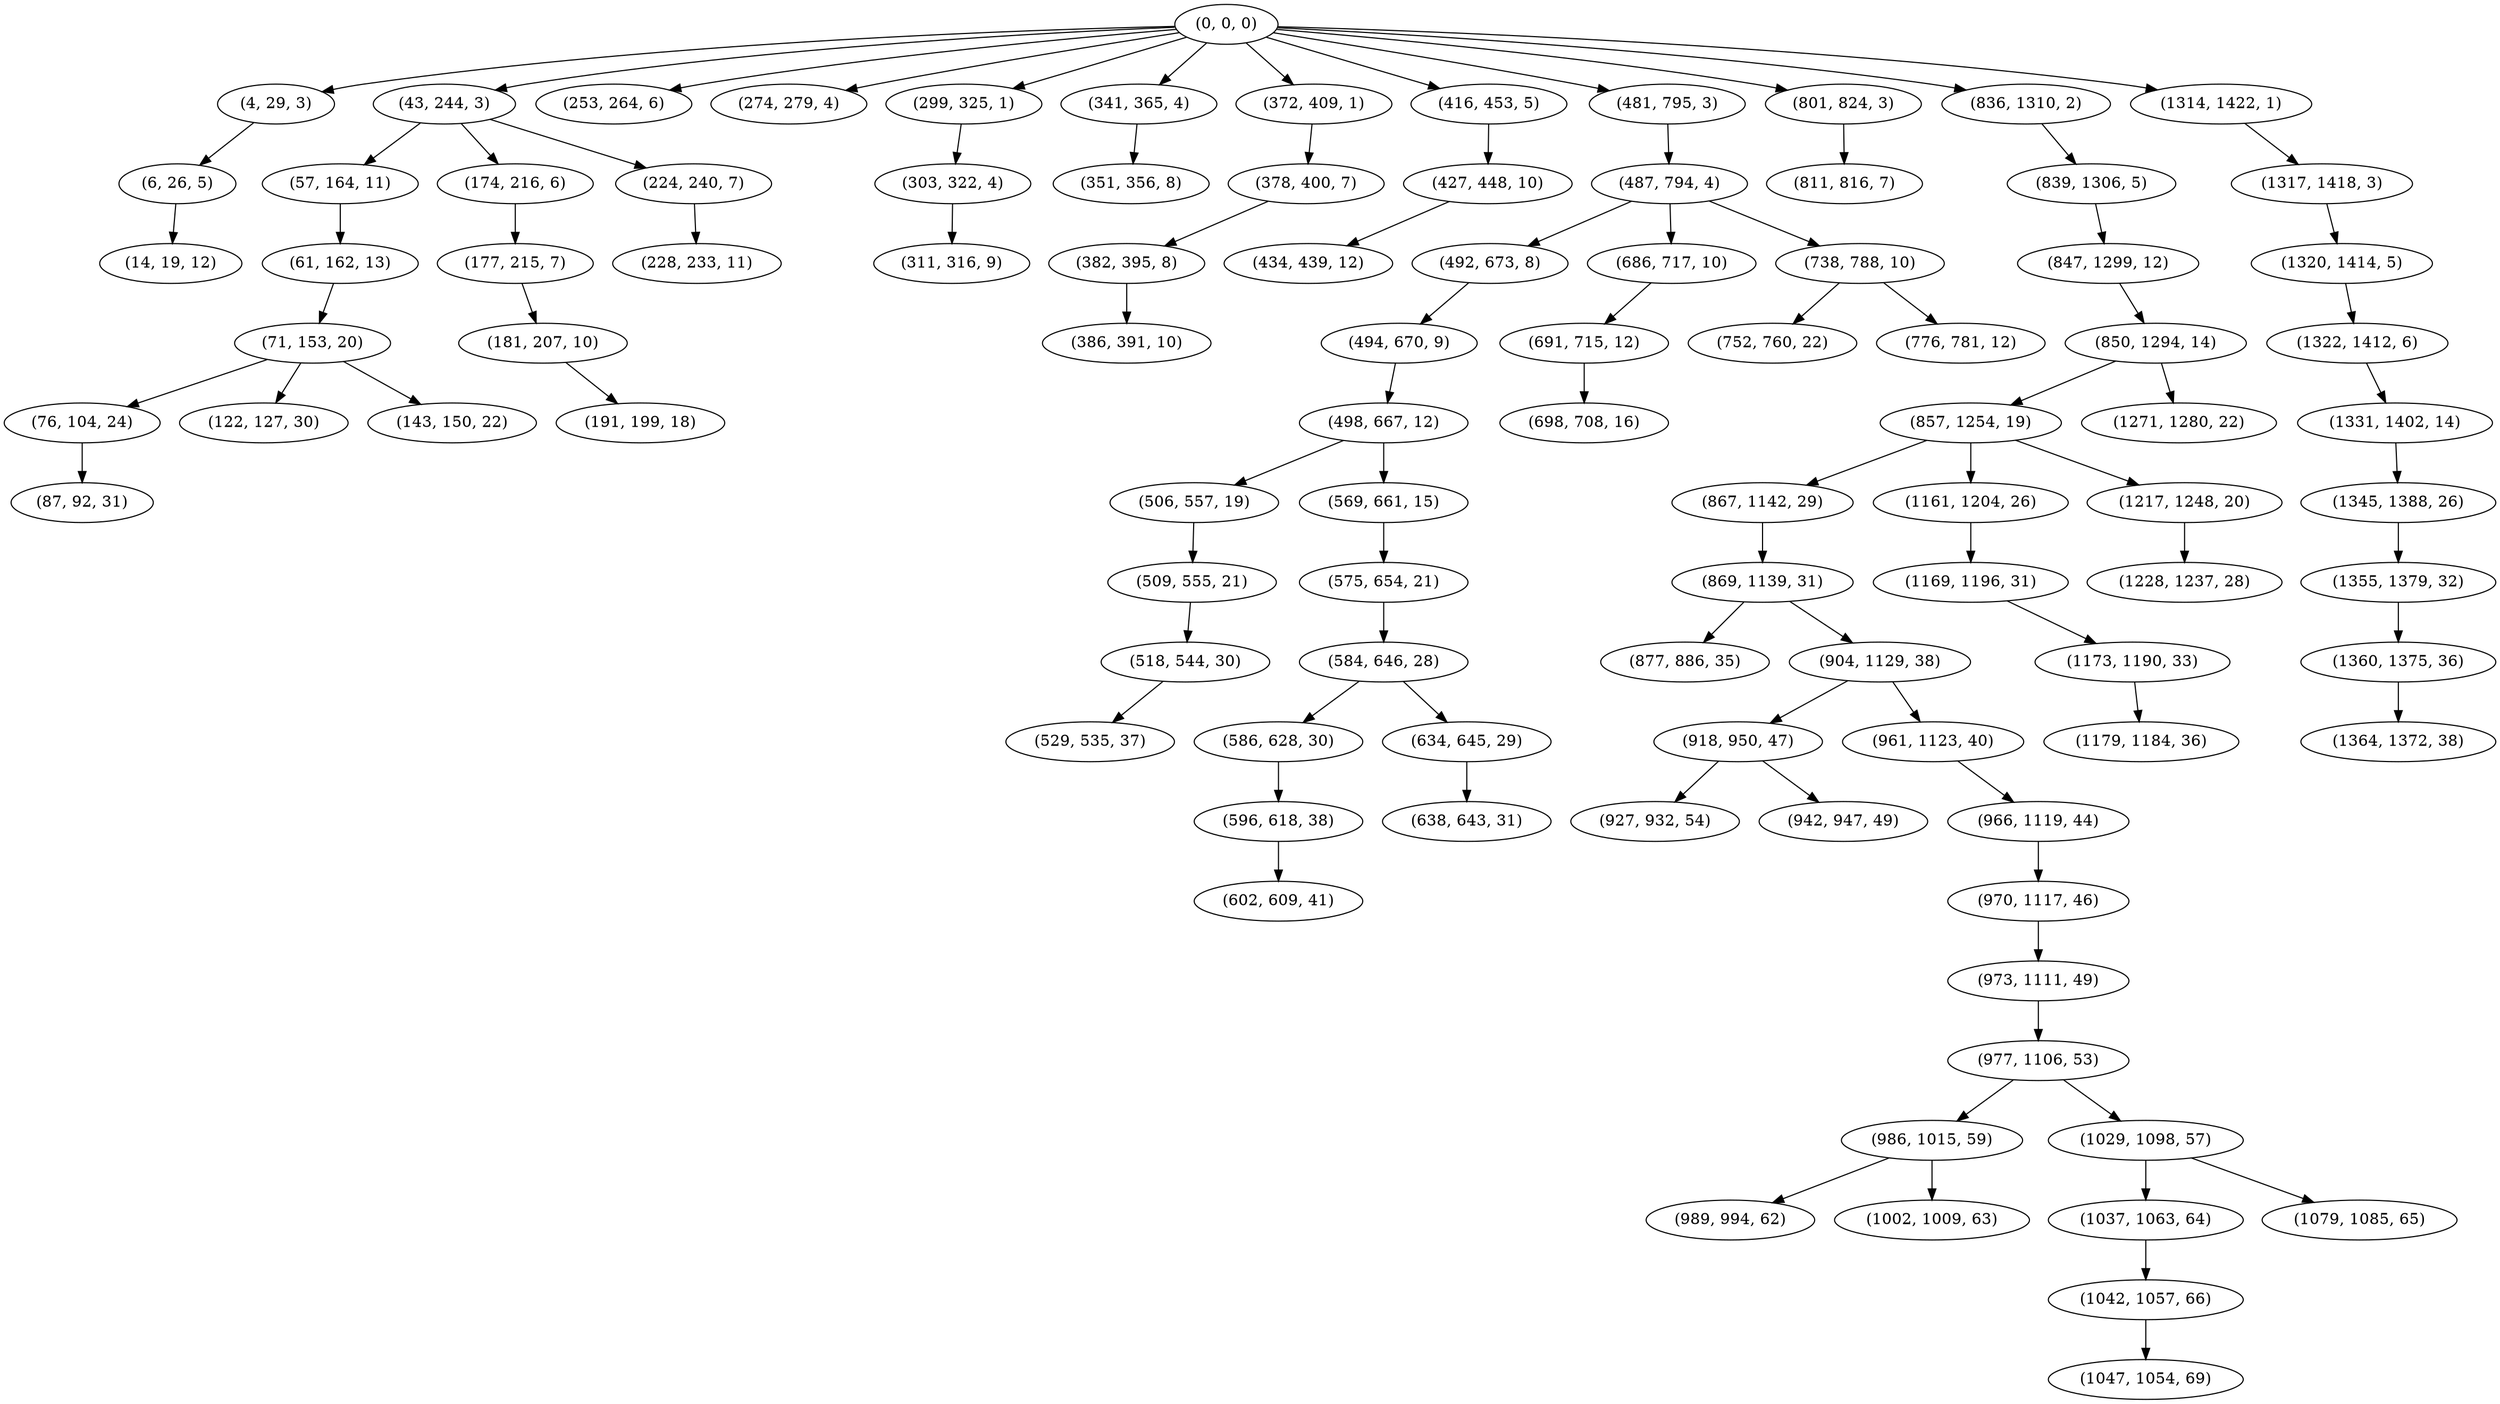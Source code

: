 digraph tree {
    "(0, 0, 0)";
    "(4, 29, 3)";
    "(6, 26, 5)";
    "(14, 19, 12)";
    "(43, 244, 3)";
    "(57, 164, 11)";
    "(61, 162, 13)";
    "(71, 153, 20)";
    "(76, 104, 24)";
    "(87, 92, 31)";
    "(122, 127, 30)";
    "(143, 150, 22)";
    "(174, 216, 6)";
    "(177, 215, 7)";
    "(181, 207, 10)";
    "(191, 199, 18)";
    "(224, 240, 7)";
    "(228, 233, 11)";
    "(253, 264, 6)";
    "(274, 279, 4)";
    "(299, 325, 1)";
    "(303, 322, 4)";
    "(311, 316, 9)";
    "(341, 365, 4)";
    "(351, 356, 8)";
    "(372, 409, 1)";
    "(378, 400, 7)";
    "(382, 395, 8)";
    "(386, 391, 10)";
    "(416, 453, 5)";
    "(427, 448, 10)";
    "(434, 439, 12)";
    "(481, 795, 3)";
    "(487, 794, 4)";
    "(492, 673, 8)";
    "(494, 670, 9)";
    "(498, 667, 12)";
    "(506, 557, 19)";
    "(509, 555, 21)";
    "(518, 544, 30)";
    "(529, 535, 37)";
    "(569, 661, 15)";
    "(575, 654, 21)";
    "(584, 646, 28)";
    "(586, 628, 30)";
    "(596, 618, 38)";
    "(602, 609, 41)";
    "(634, 645, 29)";
    "(638, 643, 31)";
    "(686, 717, 10)";
    "(691, 715, 12)";
    "(698, 708, 16)";
    "(738, 788, 10)";
    "(752, 760, 22)";
    "(776, 781, 12)";
    "(801, 824, 3)";
    "(811, 816, 7)";
    "(836, 1310, 2)";
    "(839, 1306, 5)";
    "(847, 1299, 12)";
    "(850, 1294, 14)";
    "(857, 1254, 19)";
    "(867, 1142, 29)";
    "(869, 1139, 31)";
    "(877, 886, 35)";
    "(904, 1129, 38)";
    "(918, 950, 47)";
    "(927, 932, 54)";
    "(942, 947, 49)";
    "(961, 1123, 40)";
    "(966, 1119, 44)";
    "(970, 1117, 46)";
    "(973, 1111, 49)";
    "(977, 1106, 53)";
    "(986, 1015, 59)";
    "(989, 994, 62)";
    "(1002, 1009, 63)";
    "(1029, 1098, 57)";
    "(1037, 1063, 64)";
    "(1042, 1057, 66)";
    "(1047, 1054, 69)";
    "(1079, 1085, 65)";
    "(1161, 1204, 26)";
    "(1169, 1196, 31)";
    "(1173, 1190, 33)";
    "(1179, 1184, 36)";
    "(1217, 1248, 20)";
    "(1228, 1237, 28)";
    "(1271, 1280, 22)";
    "(1314, 1422, 1)";
    "(1317, 1418, 3)";
    "(1320, 1414, 5)";
    "(1322, 1412, 6)";
    "(1331, 1402, 14)";
    "(1345, 1388, 26)";
    "(1355, 1379, 32)";
    "(1360, 1375, 36)";
    "(1364, 1372, 38)";
    "(0, 0, 0)" -> "(4, 29, 3)";
    "(0, 0, 0)" -> "(43, 244, 3)";
    "(0, 0, 0)" -> "(253, 264, 6)";
    "(0, 0, 0)" -> "(274, 279, 4)";
    "(0, 0, 0)" -> "(299, 325, 1)";
    "(0, 0, 0)" -> "(341, 365, 4)";
    "(0, 0, 0)" -> "(372, 409, 1)";
    "(0, 0, 0)" -> "(416, 453, 5)";
    "(0, 0, 0)" -> "(481, 795, 3)";
    "(0, 0, 0)" -> "(801, 824, 3)";
    "(0, 0, 0)" -> "(836, 1310, 2)";
    "(0, 0, 0)" -> "(1314, 1422, 1)";
    "(4, 29, 3)" -> "(6, 26, 5)";
    "(6, 26, 5)" -> "(14, 19, 12)";
    "(43, 244, 3)" -> "(57, 164, 11)";
    "(43, 244, 3)" -> "(174, 216, 6)";
    "(43, 244, 3)" -> "(224, 240, 7)";
    "(57, 164, 11)" -> "(61, 162, 13)";
    "(61, 162, 13)" -> "(71, 153, 20)";
    "(71, 153, 20)" -> "(76, 104, 24)";
    "(71, 153, 20)" -> "(122, 127, 30)";
    "(71, 153, 20)" -> "(143, 150, 22)";
    "(76, 104, 24)" -> "(87, 92, 31)";
    "(174, 216, 6)" -> "(177, 215, 7)";
    "(177, 215, 7)" -> "(181, 207, 10)";
    "(181, 207, 10)" -> "(191, 199, 18)";
    "(224, 240, 7)" -> "(228, 233, 11)";
    "(299, 325, 1)" -> "(303, 322, 4)";
    "(303, 322, 4)" -> "(311, 316, 9)";
    "(341, 365, 4)" -> "(351, 356, 8)";
    "(372, 409, 1)" -> "(378, 400, 7)";
    "(378, 400, 7)" -> "(382, 395, 8)";
    "(382, 395, 8)" -> "(386, 391, 10)";
    "(416, 453, 5)" -> "(427, 448, 10)";
    "(427, 448, 10)" -> "(434, 439, 12)";
    "(481, 795, 3)" -> "(487, 794, 4)";
    "(487, 794, 4)" -> "(492, 673, 8)";
    "(487, 794, 4)" -> "(686, 717, 10)";
    "(487, 794, 4)" -> "(738, 788, 10)";
    "(492, 673, 8)" -> "(494, 670, 9)";
    "(494, 670, 9)" -> "(498, 667, 12)";
    "(498, 667, 12)" -> "(506, 557, 19)";
    "(498, 667, 12)" -> "(569, 661, 15)";
    "(506, 557, 19)" -> "(509, 555, 21)";
    "(509, 555, 21)" -> "(518, 544, 30)";
    "(518, 544, 30)" -> "(529, 535, 37)";
    "(569, 661, 15)" -> "(575, 654, 21)";
    "(575, 654, 21)" -> "(584, 646, 28)";
    "(584, 646, 28)" -> "(586, 628, 30)";
    "(584, 646, 28)" -> "(634, 645, 29)";
    "(586, 628, 30)" -> "(596, 618, 38)";
    "(596, 618, 38)" -> "(602, 609, 41)";
    "(634, 645, 29)" -> "(638, 643, 31)";
    "(686, 717, 10)" -> "(691, 715, 12)";
    "(691, 715, 12)" -> "(698, 708, 16)";
    "(738, 788, 10)" -> "(752, 760, 22)";
    "(738, 788, 10)" -> "(776, 781, 12)";
    "(801, 824, 3)" -> "(811, 816, 7)";
    "(836, 1310, 2)" -> "(839, 1306, 5)";
    "(839, 1306, 5)" -> "(847, 1299, 12)";
    "(847, 1299, 12)" -> "(850, 1294, 14)";
    "(850, 1294, 14)" -> "(857, 1254, 19)";
    "(850, 1294, 14)" -> "(1271, 1280, 22)";
    "(857, 1254, 19)" -> "(867, 1142, 29)";
    "(857, 1254, 19)" -> "(1161, 1204, 26)";
    "(857, 1254, 19)" -> "(1217, 1248, 20)";
    "(867, 1142, 29)" -> "(869, 1139, 31)";
    "(869, 1139, 31)" -> "(877, 886, 35)";
    "(869, 1139, 31)" -> "(904, 1129, 38)";
    "(904, 1129, 38)" -> "(918, 950, 47)";
    "(904, 1129, 38)" -> "(961, 1123, 40)";
    "(918, 950, 47)" -> "(927, 932, 54)";
    "(918, 950, 47)" -> "(942, 947, 49)";
    "(961, 1123, 40)" -> "(966, 1119, 44)";
    "(966, 1119, 44)" -> "(970, 1117, 46)";
    "(970, 1117, 46)" -> "(973, 1111, 49)";
    "(973, 1111, 49)" -> "(977, 1106, 53)";
    "(977, 1106, 53)" -> "(986, 1015, 59)";
    "(977, 1106, 53)" -> "(1029, 1098, 57)";
    "(986, 1015, 59)" -> "(989, 994, 62)";
    "(986, 1015, 59)" -> "(1002, 1009, 63)";
    "(1029, 1098, 57)" -> "(1037, 1063, 64)";
    "(1029, 1098, 57)" -> "(1079, 1085, 65)";
    "(1037, 1063, 64)" -> "(1042, 1057, 66)";
    "(1042, 1057, 66)" -> "(1047, 1054, 69)";
    "(1161, 1204, 26)" -> "(1169, 1196, 31)";
    "(1169, 1196, 31)" -> "(1173, 1190, 33)";
    "(1173, 1190, 33)" -> "(1179, 1184, 36)";
    "(1217, 1248, 20)" -> "(1228, 1237, 28)";
    "(1314, 1422, 1)" -> "(1317, 1418, 3)";
    "(1317, 1418, 3)" -> "(1320, 1414, 5)";
    "(1320, 1414, 5)" -> "(1322, 1412, 6)";
    "(1322, 1412, 6)" -> "(1331, 1402, 14)";
    "(1331, 1402, 14)" -> "(1345, 1388, 26)";
    "(1345, 1388, 26)" -> "(1355, 1379, 32)";
    "(1355, 1379, 32)" -> "(1360, 1375, 36)";
    "(1360, 1375, 36)" -> "(1364, 1372, 38)";
}
